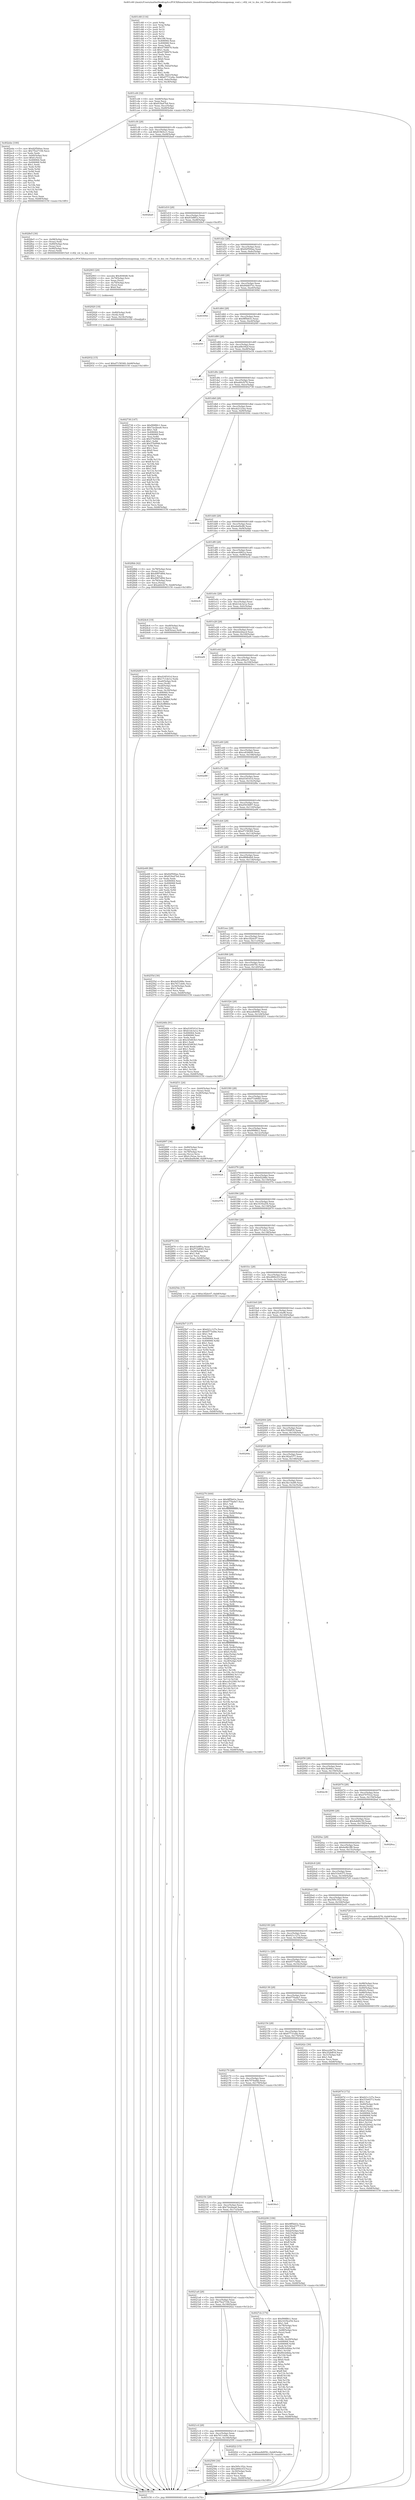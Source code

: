 digraph "0x401c60" {
  label = "0x401c60 (/mnt/c/Users/mathe/Desktop/tcc/POCII/binaries/extr_linuxdriversmediaplatformomapomap_vout.c_v4l2_rot_to_dss_rot_Final-ollvm.out::main(0))"
  labelloc = "t"
  node[shape=record]

  Entry [label="",width=0.3,height=0.3,shape=circle,fillcolor=black,style=filled]
  "0x401cd4" [label="{
     0x401cd4 [32]\l
     | [instrs]\l
     &nbsp;&nbsp;0x401cd4 \<+6\>: mov -0xb8(%rbp),%eax\l
     &nbsp;&nbsp;0x401cda \<+2\>: mov %eax,%ecx\l
     &nbsp;&nbsp;0x401cdc \<+6\>: sub $0x818a47b4,%ecx\l
     &nbsp;&nbsp;0x401ce2 \<+6\>: mov %eax,-0xcc(%rbp)\l
     &nbsp;&nbsp;0x401ce8 \<+6\>: mov %ecx,-0xd0(%rbp)\l
     &nbsp;&nbsp;0x401cee \<+6\>: je 0000000000402ebe \<main+0x125e\>\l
  }"]
  "0x402ebe" [label="{
     0x402ebe [100]\l
     | [instrs]\l
     &nbsp;&nbsp;0x402ebe \<+5\>: mov $0x82f500ae,%eax\l
     &nbsp;&nbsp;0x402ec3 \<+5\>: mov $0x75e27194,%ecx\l
     &nbsp;&nbsp;0x402ec8 \<+2\>: xor %edx,%edx\l
     &nbsp;&nbsp;0x402eca \<+7\>: mov -0xb0(%rbp),%rsi\l
     &nbsp;&nbsp;0x402ed1 \<+6\>: movl $0x0,(%rsi)\l
     &nbsp;&nbsp;0x402ed7 \<+7\>: mov 0x406064,%edi\l
     &nbsp;&nbsp;0x402ede \<+8\>: mov 0x406068,%r8d\l
     &nbsp;&nbsp;0x402ee6 \<+3\>: sub $0x1,%edx\l
     &nbsp;&nbsp;0x402ee9 \<+3\>: mov %edi,%r9d\l
     &nbsp;&nbsp;0x402eec \<+3\>: add %edx,%r9d\l
     &nbsp;&nbsp;0x402eef \<+4\>: imul %r9d,%edi\l
     &nbsp;&nbsp;0x402ef3 \<+3\>: and $0x1,%edi\l
     &nbsp;&nbsp;0x402ef6 \<+3\>: cmp $0x0,%edi\l
     &nbsp;&nbsp;0x402ef9 \<+4\>: sete %r10b\l
     &nbsp;&nbsp;0x402efd \<+4\>: cmp $0xa,%r8d\l
     &nbsp;&nbsp;0x402f01 \<+4\>: setl %r11b\l
     &nbsp;&nbsp;0x402f05 \<+3\>: mov %r10b,%bl\l
     &nbsp;&nbsp;0x402f08 \<+3\>: and %r11b,%bl\l
     &nbsp;&nbsp;0x402f0b \<+3\>: xor %r11b,%r10b\l
     &nbsp;&nbsp;0x402f0e \<+3\>: or %r10b,%bl\l
     &nbsp;&nbsp;0x402f11 \<+3\>: test $0x1,%bl\l
     &nbsp;&nbsp;0x402f14 \<+3\>: cmovne %ecx,%eax\l
     &nbsp;&nbsp;0x402f17 \<+6\>: mov %eax,-0xb8(%rbp)\l
     &nbsp;&nbsp;0x402f1d \<+5\>: jmp 0000000000403150 \<main+0x14f0\>\l
  }"]
  "0x401cf4" [label="{
     0x401cf4 [28]\l
     | [instrs]\l
     &nbsp;&nbsp;0x401cf4 \<+5\>: jmp 0000000000401cf9 \<main+0x99\>\l
     &nbsp;&nbsp;0x401cf9 \<+6\>: mov -0xcc(%rbp),%eax\l
     &nbsp;&nbsp;0x401cff \<+5\>: sub $0x819b5cc1,%eax\l
     &nbsp;&nbsp;0x401d04 \<+6\>: mov %eax,-0xd4(%rbp)\l
     &nbsp;&nbsp;0x401d0a \<+6\>: je 0000000000402ba0 \<main+0xf40\>\l
  }"]
  Exit [label="",width=0.3,height=0.3,shape=circle,fillcolor=black,style=filled,peripheries=2]
  "0x402ba0" [label="{
     0x402ba0\l
  }", style=dashed]
  "0x401d10" [label="{
     0x401d10 [28]\l
     | [instrs]\l
     &nbsp;&nbsp;0x401d10 \<+5\>: jmp 0000000000401d15 \<main+0xb5\>\l
     &nbsp;&nbsp;0x401d15 \<+6\>: mov -0xcc(%rbp),%eax\l
     &nbsp;&nbsp;0x401d1b \<+5\>: sub $0x81b8ff1a,%eax\l
     &nbsp;&nbsp;0x401d20 \<+6\>: mov %eax,-0xd8(%rbp)\l
     &nbsp;&nbsp;0x401d26 \<+6\>: je 00000000004028e5 \<main+0xc85\>\l
  }"]
  "0x402932" [label="{
     0x402932 [15]\l
     | [instrs]\l
     &nbsp;&nbsp;0x402932 \<+10\>: movl $0xd7158369,-0xb8(%rbp)\l
     &nbsp;&nbsp;0x40293c \<+5\>: jmp 0000000000403150 \<main+0x14f0\>\l
  }"]
  "0x4028e5" [label="{
     0x4028e5 [30]\l
     | [instrs]\l
     &nbsp;&nbsp;0x4028e5 \<+7\>: mov -0x98(%rbp),%rax\l
     &nbsp;&nbsp;0x4028ec \<+2\>: mov (%rax),%edi\l
     &nbsp;&nbsp;0x4028ee \<+4\>: mov -0x80(%rbp),%rax\l
     &nbsp;&nbsp;0x4028f2 \<+3\>: mov (%rax),%rsi\l
     &nbsp;&nbsp;0x4028f5 \<+7\>: mov -0x90(%rbp),%rax\l
     &nbsp;&nbsp;0x4028fc \<+2\>: mov (%rax),%edx\l
     &nbsp;&nbsp;0x4028fe \<+5\>: call 00000000004015e0 \<v4l2_rot_to_dss_rot\>\l
     | [calls]\l
     &nbsp;&nbsp;0x4015e0 \{1\} (/mnt/c/Users/mathe/Desktop/tcc/POCII/binaries/extr_linuxdriversmediaplatformomapomap_vout.c_v4l2_rot_to_dss_rot_Final-ollvm.out::v4l2_rot_to_dss_rot)\l
  }"]
  "0x401d2c" [label="{
     0x401d2c [28]\l
     | [instrs]\l
     &nbsp;&nbsp;0x401d2c \<+5\>: jmp 0000000000401d31 \<main+0xd1\>\l
     &nbsp;&nbsp;0x401d31 \<+6\>: mov -0xcc(%rbp),%eax\l
     &nbsp;&nbsp;0x401d37 \<+5\>: sub $0x82f500ae,%eax\l
     &nbsp;&nbsp;0x401d3c \<+6\>: mov %eax,-0xdc(%rbp)\l
     &nbsp;&nbsp;0x401d42 \<+6\>: je 0000000000403139 \<main+0x14d9\>\l
  }"]
  "0x402920" [label="{
     0x402920 [18]\l
     | [instrs]\l
     &nbsp;&nbsp;0x402920 \<+4\>: mov -0x80(%rbp),%rdi\l
     &nbsp;&nbsp;0x402924 \<+3\>: mov (%rdi),%rdi\l
     &nbsp;&nbsp;0x402927 \<+6\>: mov %eax,-0x18c(%rbp)\l
     &nbsp;&nbsp;0x40292d \<+5\>: call 0000000000401030 \<free@plt\>\l
     | [calls]\l
     &nbsp;&nbsp;0x401030 \{1\} (unknown)\l
  }"]
  "0x403139" [label="{
     0x403139\l
  }", style=dashed]
  "0x401d48" [label="{
     0x401d48 [28]\l
     | [instrs]\l
     &nbsp;&nbsp;0x401d48 \<+5\>: jmp 0000000000401d4d \<main+0xed\>\l
     &nbsp;&nbsp;0x401d4d \<+6\>: mov -0xcc(%rbp),%eax\l
     &nbsp;&nbsp;0x401d53 \<+5\>: sub $0x84db57ec,%eax\l
     &nbsp;&nbsp;0x401d58 \<+6\>: mov %eax,-0xe0(%rbp)\l
     &nbsp;&nbsp;0x401d5e \<+6\>: je 000000000040309d \<main+0x143d\>\l
  }"]
  "0x402903" [label="{
     0x402903 [29]\l
     | [instrs]\l
     &nbsp;&nbsp;0x402903 \<+10\>: movabs $0x4040d6,%rdi\l
     &nbsp;&nbsp;0x40290d \<+4\>: mov -0x70(%rbp),%rsi\l
     &nbsp;&nbsp;0x402911 \<+2\>: mov %eax,(%rsi)\l
     &nbsp;&nbsp;0x402913 \<+4\>: mov -0x70(%rbp),%rsi\l
     &nbsp;&nbsp;0x402917 \<+2\>: mov (%rsi),%esi\l
     &nbsp;&nbsp;0x402919 \<+2\>: mov $0x0,%al\l
     &nbsp;&nbsp;0x40291b \<+5\>: call 0000000000401040 \<printf@plt\>\l
     | [calls]\l
     &nbsp;&nbsp;0x401040 \{1\} (unknown)\l
  }"]
  "0x40309d" [label="{
     0x40309d\l
  }", style=dashed]
  "0x401d64" [label="{
     0x401d64 [28]\l
     | [instrs]\l
     &nbsp;&nbsp;0x401d64 \<+5\>: jmp 0000000000401d69 \<main+0x109\>\l
     &nbsp;&nbsp;0x401d69 \<+6\>: mov -0xcc(%rbp),%eax\l
     &nbsp;&nbsp;0x401d6f \<+5\>: sub $0x9ff5b63c,%eax\l
     &nbsp;&nbsp;0x401d74 \<+6\>: mov %eax,-0xe4(%rbp)\l
     &nbsp;&nbsp;0x401d7a \<+6\>: je 0000000000402f49 \<main+0x12e9\>\l
  }"]
  "0x40267d" [label="{
     0x40267d [172]\l
     | [instrs]\l
     &nbsp;&nbsp;0x40267d \<+5\>: mov $0x621c127e,%ecx\l
     &nbsp;&nbsp;0x402682 \<+5\>: mov $0x51fe9373,%edx\l
     &nbsp;&nbsp;0x402687 \<+3\>: mov $0x1,%sil\l
     &nbsp;&nbsp;0x40268a \<+4\>: mov -0x80(%rbp),%rdi\l
     &nbsp;&nbsp;0x40268e \<+3\>: mov %rax,(%rdi)\l
     &nbsp;&nbsp;0x402691 \<+4\>: mov -0x78(%rbp),%rax\l
     &nbsp;&nbsp;0x402695 \<+6\>: movl $0x0,(%rax)\l
     &nbsp;&nbsp;0x40269b \<+8\>: mov 0x406064,%r8d\l
     &nbsp;&nbsp;0x4026a3 \<+8\>: mov 0x406068,%r9d\l
     &nbsp;&nbsp;0x4026ab \<+3\>: mov %r8d,%r10d\l
     &nbsp;&nbsp;0x4026ae \<+7\>: add $0xaf32b0a2,%r10d\l
     &nbsp;&nbsp;0x4026b5 \<+4\>: sub $0x1,%r10d\l
     &nbsp;&nbsp;0x4026b9 \<+7\>: sub $0xaf32b0a2,%r10d\l
     &nbsp;&nbsp;0x4026c0 \<+4\>: imul %r10d,%r8d\l
     &nbsp;&nbsp;0x4026c4 \<+4\>: and $0x1,%r8d\l
     &nbsp;&nbsp;0x4026c8 \<+4\>: cmp $0x0,%r8d\l
     &nbsp;&nbsp;0x4026cc \<+4\>: sete %r11b\l
     &nbsp;&nbsp;0x4026d0 \<+4\>: cmp $0xa,%r9d\l
     &nbsp;&nbsp;0x4026d4 \<+3\>: setl %bl\l
     &nbsp;&nbsp;0x4026d7 \<+3\>: mov %r11b,%r14b\l
     &nbsp;&nbsp;0x4026da \<+4\>: xor $0xff,%r14b\l
     &nbsp;&nbsp;0x4026de \<+3\>: mov %bl,%r15b\l
     &nbsp;&nbsp;0x4026e1 \<+4\>: xor $0xff,%r15b\l
     &nbsp;&nbsp;0x4026e5 \<+4\>: xor $0x1,%sil\l
     &nbsp;&nbsp;0x4026e9 \<+3\>: mov %r14b,%r12b\l
     &nbsp;&nbsp;0x4026ec \<+4\>: and $0xff,%r12b\l
     &nbsp;&nbsp;0x4026f0 \<+3\>: and %sil,%r11b\l
     &nbsp;&nbsp;0x4026f3 \<+3\>: mov %r15b,%r13b\l
     &nbsp;&nbsp;0x4026f6 \<+4\>: and $0xff,%r13b\l
     &nbsp;&nbsp;0x4026fa \<+3\>: and %sil,%bl\l
     &nbsp;&nbsp;0x4026fd \<+3\>: or %r11b,%r12b\l
     &nbsp;&nbsp;0x402700 \<+3\>: or %bl,%r13b\l
     &nbsp;&nbsp;0x402703 \<+3\>: xor %r13b,%r12b\l
     &nbsp;&nbsp;0x402706 \<+3\>: or %r15b,%r14b\l
     &nbsp;&nbsp;0x402709 \<+4\>: xor $0xff,%r14b\l
     &nbsp;&nbsp;0x40270d \<+4\>: or $0x1,%sil\l
     &nbsp;&nbsp;0x402711 \<+3\>: and %sil,%r14b\l
     &nbsp;&nbsp;0x402714 \<+3\>: or %r14b,%r12b\l
     &nbsp;&nbsp;0x402717 \<+4\>: test $0x1,%r12b\l
     &nbsp;&nbsp;0x40271b \<+3\>: cmovne %edx,%ecx\l
     &nbsp;&nbsp;0x40271e \<+6\>: mov %ecx,-0xb8(%rbp)\l
     &nbsp;&nbsp;0x402724 \<+5\>: jmp 0000000000403150 \<main+0x14f0\>\l
  }"]
  "0x402f49" [label="{
     0x402f49\l
  }", style=dashed]
  "0x401d80" [label="{
     0x401d80 [28]\l
     | [instrs]\l
     &nbsp;&nbsp;0x401d80 \<+5\>: jmp 0000000000401d85 \<main+0x125\>\l
     &nbsp;&nbsp;0x401d85 \<+6\>: mov -0xcc(%rbp),%eax\l
     &nbsp;&nbsp;0x401d8b \<+5\>: sub $0xa68c042f,%eax\l
     &nbsp;&nbsp;0x401d90 \<+6\>: mov %eax,-0xe8(%rbp)\l
     &nbsp;&nbsp;0x401d96 \<+6\>: je 0000000000402e54 \<main+0x11f4\>\l
  }"]
  "0x4021e0" [label="{
     0x4021e0\l
  }", style=dashed]
  "0x402e54" [label="{
     0x402e54\l
  }", style=dashed]
  "0x401d9c" [label="{
     0x401d9c [28]\l
     | [instrs]\l
     &nbsp;&nbsp;0x401d9c \<+5\>: jmp 0000000000401da1 \<main+0x141\>\l
     &nbsp;&nbsp;0x401da1 \<+6\>: mov -0xcc(%rbp),%eax\l
     &nbsp;&nbsp;0x401da7 \<+5\>: sub $0xab0cf276,%eax\l
     &nbsp;&nbsp;0x401dac \<+6\>: mov %eax,-0xec(%rbp)\l
     &nbsp;&nbsp;0x401db2 \<+6\>: je 0000000000402738 \<main+0xad8\>\l
  }"]
  "0x402599" [label="{
     0x402599 [30]\l
     | [instrs]\l
     &nbsp;&nbsp;0x402599 \<+5\>: mov $0x595c352c,%eax\l
     &nbsp;&nbsp;0x40259e \<+5\>: mov $0x2890c01f,%ecx\l
     &nbsp;&nbsp;0x4025a3 \<+3\>: mov -0x30(%rbp),%edx\l
     &nbsp;&nbsp;0x4025a6 \<+3\>: cmp $0x0,%edx\l
     &nbsp;&nbsp;0x4025a9 \<+3\>: cmove %ecx,%eax\l
     &nbsp;&nbsp;0x4025ac \<+6\>: mov %eax,-0xb8(%rbp)\l
     &nbsp;&nbsp;0x4025b2 \<+5\>: jmp 0000000000403150 \<main+0x14f0\>\l
  }"]
  "0x402738" [label="{
     0x402738 [147]\l
     | [instrs]\l
     &nbsp;&nbsp;0x402738 \<+5\>: mov $0xf99f8fc1,%eax\l
     &nbsp;&nbsp;0x40273d \<+5\>: mov $0x72e2bea6,%ecx\l
     &nbsp;&nbsp;0x402742 \<+2\>: mov $0x1,%dl\l
     &nbsp;&nbsp;0x402744 \<+7\>: mov 0x406064,%esi\l
     &nbsp;&nbsp;0x40274b \<+7\>: mov 0x406068,%edi\l
     &nbsp;&nbsp;0x402752 \<+3\>: mov %esi,%r8d\l
     &nbsp;&nbsp;0x402755 \<+7\>: sub $0x57fef948,%r8d\l
     &nbsp;&nbsp;0x40275c \<+4\>: sub $0x1,%r8d\l
     &nbsp;&nbsp;0x402760 \<+7\>: add $0x57fef948,%r8d\l
     &nbsp;&nbsp;0x402767 \<+4\>: imul %r8d,%esi\l
     &nbsp;&nbsp;0x40276b \<+3\>: and $0x1,%esi\l
     &nbsp;&nbsp;0x40276e \<+3\>: cmp $0x0,%esi\l
     &nbsp;&nbsp;0x402771 \<+4\>: sete %r9b\l
     &nbsp;&nbsp;0x402775 \<+3\>: cmp $0xa,%edi\l
     &nbsp;&nbsp;0x402778 \<+4\>: setl %r10b\l
     &nbsp;&nbsp;0x40277c \<+3\>: mov %r9b,%r11b\l
     &nbsp;&nbsp;0x40277f \<+4\>: xor $0xff,%r11b\l
     &nbsp;&nbsp;0x402783 \<+3\>: mov %r10b,%bl\l
     &nbsp;&nbsp;0x402786 \<+3\>: xor $0xff,%bl\l
     &nbsp;&nbsp;0x402789 \<+3\>: xor $0x1,%dl\l
     &nbsp;&nbsp;0x40278c \<+3\>: mov %r11b,%r14b\l
     &nbsp;&nbsp;0x40278f \<+4\>: and $0xff,%r14b\l
     &nbsp;&nbsp;0x402793 \<+3\>: and %dl,%r9b\l
     &nbsp;&nbsp;0x402796 \<+3\>: mov %bl,%r15b\l
     &nbsp;&nbsp;0x402799 \<+4\>: and $0xff,%r15b\l
     &nbsp;&nbsp;0x40279d \<+3\>: and %dl,%r10b\l
     &nbsp;&nbsp;0x4027a0 \<+3\>: or %r9b,%r14b\l
     &nbsp;&nbsp;0x4027a3 \<+3\>: or %r10b,%r15b\l
     &nbsp;&nbsp;0x4027a6 \<+3\>: xor %r15b,%r14b\l
     &nbsp;&nbsp;0x4027a9 \<+3\>: or %bl,%r11b\l
     &nbsp;&nbsp;0x4027ac \<+4\>: xor $0xff,%r11b\l
     &nbsp;&nbsp;0x4027b0 \<+3\>: or $0x1,%dl\l
     &nbsp;&nbsp;0x4027b3 \<+3\>: and %dl,%r11b\l
     &nbsp;&nbsp;0x4027b6 \<+3\>: or %r11b,%r14b\l
     &nbsp;&nbsp;0x4027b9 \<+4\>: test $0x1,%r14b\l
     &nbsp;&nbsp;0x4027bd \<+3\>: cmovne %ecx,%eax\l
     &nbsp;&nbsp;0x4027c0 \<+6\>: mov %eax,-0xb8(%rbp)\l
     &nbsp;&nbsp;0x4027c6 \<+5\>: jmp 0000000000403150 \<main+0x14f0\>\l
  }"]
  "0x401db8" [label="{
     0x401db8 [28]\l
     | [instrs]\l
     &nbsp;&nbsp;0x401db8 \<+5\>: jmp 0000000000401dbd \<main+0x15d\>\l
     &nbsp;&nbsp;0x401dbd \<+6\>: mov -0xcc(%rbp),%eax\l
     &nbsp;&nbsp;0x401dc3 \<+5\>: sub $0xab2123ea,%eax\l
     &nbsp;&nbsp;0x401dc8 \<+6\>: mov %eax,-0xf0(%rbp)\l
     &nbsp;&nbsp;0x401dce \<+6\>: je 000000000040304c \<main+0x13ec\>\l
  }"]
  "0x4021c4" [label="{
     0x4021c4 [28]\l
     | [instrs]\l
     &nbsp;&nbsp;0x4021c4 \<+5\>: jmp 00000000004021c9 \<main+0x569\>\l
     &nbsp;&nbsp;0x4021c9 \<+6\>: mov -0xcc(%rbp),%eax\l
     &nbsp;&nbsp;0x4021cf \<+5\>: sub $0x7611eb9c,%eax\l
     &nbsp;&nbsp;0x4021d4 \<+6\>: mov %eax,-0x184(%rbp)\l
     &nbsp;&nbsp;0x4021da \<+6\>: je 0000000000402599 \<main+0x939\>\l
  }"]
  "0x40304c" [label="{
     0x40304c\l
  }", style=dashed]
  "0x401dd4" [label="{
     0x401dd4 [28]\l
     | [instrs]\l
     &nbsp;&nbsp;0x401dd4 \<+5\>: jmp 0000000000401dd9 \<main+0x179\>\l
     &nbsp;&nbsp;0x401dd9 \<+6\>: mov -0xcc(%rbp),%eax\l
     &nbsp;&nbsp;0x401ddf \<+5\>: sub $0xabaf4e86,%eax\l
     &nbsp;&nbsp;0x401de4 \<+6\>: mov %eax,-0xf4(%rbp)\l
     &nbsp;&nbsp;0x401dea \<+6\>: je 00000000004028bb \<main+0xc5b\>\l
  }"]
  "0x402f22" [label="{
     0x402f22 [15]\l
     | [instrs]\l
     &nbsp;&nbsp;0x402f22 \<+10\>: movl $0xee8d95fc,-0xb8(%rbp)\l
     &nbsp;&nbsp;0x402f2c \<+5\>: jmp 0000000000403150 \<main+0x14f0\>\l
  }"]
  "0x4028bb" [label="{
     0x4028bb [42]\l
     | [instrs]\l
     &nbsp;&nbsp;0x4028bb \<+4\>: mov -0x78(%rbp),%rax\l
     &nbsp;&nbsp;0x4028bf \<+2\>: mov (%rax),%ecx\l
     &nbsp;&nbsp;0x4028c1 \<+6\>: add $0x4997df94,%ecx\l
     &nbsp;&nbsp;0x4028c7 \<+3\>: add $0x1,%ecx\l
     &nbsp;&nbsp;0x4028ca \<+6\>: sub $0x4997df94,%ecx\l
     &nbsp;&nbsp;0x4028d0 \<+4\>: mov -0x78(%rbp),%rax\l
     &nbsp;&nbsp;0x4028d4 \<+2\>: mov %ecx,(%rax)\l
     &nbsp;&nbsp;0x4028d6 \<+10\>: movl $0xab0cf276,-0xb8(%rbp)\l
     &nbsp;&nbsp;0x4028e0 \<+5\>: jmp 0000000000403150 \<main+0x14f0\>\l
  }"]
  "0x401df0" [label="{
     0x401df0 [28]\l
     | [instrs]\l
     &nbsp;&nbsp;0x401df0 \<+5\>: jmp 0000000000401df5 \<main+0x195\>\l
     &nbsp;&nbsp;0x401df5 \<+6\>: mov -0xcc(%rbp),%eax\l
     &nbsp;&nbsp;0x401dfb \<+5\>: sub $0xaec6801a,%eax\l
     &nbsp;&nbsp;0x401e00 \<+6\>: mov %eax,-0xf8(%rbp)\l
     &nbsp;&nbsp;0x401e06 \<+6\>: je 0000000000402cfc \<main+0x109c\>\l
  }"]
  "0x4021a8" [label="{
     0x4021a8 [28]\l
     | [instrs]\l
     &nbsp;&nbsp;0x4021a8 \<+5\>: jmp 00000000004021ad \<main+0x54d\>\l
     &nbsp;&nbsp;0x4021ad \<+6\>: mov -0xcc(%rbp),%eax\l
     &nbsp;&nbsp;0x4021b3 \<+5\>: sub $0x75e27194,%eax\l
     &nbsp;&nbsp;0x4021b8 \<+6\>: mov %eax,-0x180(%rbp)\l
     &nbsp;&nbsp;0x4021be \<+6\>: je 0000000000402f22 \<main+0x12c2\>\l
  }"]
  "0x402cfc" [label="{
     0x402cfc\l
  }", style=dashed]
  "0x401e0c" [label="{
     0x401e0c [28]\l
     | [instrs]\l
     &nbsp;&nbsp;0x401e0c \<+5\>: jmp 0000000000401e11 \<main+0x1b1\>\l
     &nbsp;&nbsp;0x401e11 \<+6\>: mov -0xcc(%rbp),%eax\l
     &nbsp;&nbsp;0x401e17 \<+5\>: sub $0xb1de3a1a,%eax\l
     &nbsp;&nbsp;0x401e1c \<+6\>: mov %eax,-0xfc(%rbp)\l
     &nbsp;&nbsp;0x401e22 \<+6\>: je 00000000004024c6 \<main+0x866\>\l
  }"]
  "0x4027cb" [label="{
     0x4027cb [174]\l
     | [instrs]\l
     &nbsp;&nbsp;0x4027cb \<+5\>: mov $0xf99f8fc1,%eax\l
     &nbsp;&nbsp;0x4027d0 \<+5\>: mov $0x1635e254,%ecx\l
     &nbsp;&nbsp;0x4027d5 \<+2\>: mov $0x1,%dl\l
     &nbsp;&nbsp;0x4027d7 \<+4\>: mov -0x78(%rbp),%rsi\l
     &nbsp;&nbsp;0x4027db \<+2\>: mov (%rsi),%edi\l
     &nbsp;&nbsp;0x4027dd \<+7\>: mov -0x88(%rbp),%rsi\l
     &nbsp;&nbsp;0x4027e4 \<+2\>: cmp (%rsi),%edi\l
     &nbsp;&nbsp;0x4027e6 \<+4\>: setl %r8b\l
     &nbsp;&nbsp;0x4027ea \<+4\>: and $0x1,%r8b\l
     &nbsp;&nbsp;0x4027ee \<+4\>: mov %r8b,-0x29(%rbp)\l
     &nbsp;&nbsp;0x4027f2 \<+7\>: mov 0x406064,%edi\l
     &nbsp;&nbsp;0x4027f9 \<+8\>: mov 0x406068,%r9d\l
     &nbsp;&nbsp;0x402801 \<+3\>: mov %edi,%r10d\l
     &nbsp;&nbsp;0x402804 \<+7\>: sub $0x80cb4bba,%r10d\l
     &nbsp;&nbsp;0x40280b \<+4\>: sub $0x1,%r10d\l
     &nbsp;&nbsp;0x40280f \<+7\>: add $0x80cb4bba,%r10d\l
     &nbsp;&nbsp;0x402816 \<+4\>: imul %r10d,%edi\l
     &nbsp;&nbsp;0x40281a \<+3\>: and $0x1,%edi\l
     &nbsp;&nbsp;0x40281d \<+3\>: cmp $0x0,%edi\l
     &nbsp;&nbsp;0x402820 \<+4\>: sete %r8b\l
     &nbsp;&nbsp;0x402824 \<+4\>: cmp $0xa,%r9d\l
     &nbsp;&nbsp;0x402828 \<+4\>: setl %r11b\l
     &nbsp;&nbsp;0x40282c \<+3\>: mov %r8b,%bl\l
     &nbsp;&nbsp;0x40282f \<+3\>: xor $0xff,%bl\l
     &nbsp;&nbsp;0x402832 \<+3\>: mov %r11b,%r14b\l
     &nbsp;&nbsp;0x402835 \<+4\>: xor $0xff,%r14b\l
     &nbsp;&nbsp;0x402839 \<+3\>: xor $0x0,%dl\l
     &nbsp;&nbsp;0x40283c \<+3\>: mov %bl,%r15b\l
     &nbsp;&nbsp;0x40283f \<+4\>: and $0x0,%r15b\l
     &nbsp;&nbsp;0x402843 \<+3\>: and %dl,%r8b\l
     &nbsp;&nbsp;0x402846 \<+3\>: mov %r14b,%r12b\l
     &nbsp;&nbsp;0x402849 \<+4\>: and $0x0,%r12b\l
     &nbsp;&nbsp;0x40284d \<+3\>: and %dl,%r11b\l
     &nbsp;&nbsp;0x402850 \<+3\>: or %r8b,%r15b\l
     &nbsp;&nbsp;0x402853 \<+3\>: or %r11b,%r12b\l
     &nbsp;&nbsp;0x402856 \<+3\>: xor %r12b,%r15b\l
     &nbsp;&nbsp;0x402859 \<+3\>: or %r14b,%bl\l
     &nbsp;&nbsp;0x40285c \<+3\>: xor $0xff,%bl\l
     &nbsp;&nbsp;0x40285f \<+3\>: or $0x0,%dl\l
     &nbsp;&nbsp;0x402862 \<+2\>: and %dl,%bl\l
     &nbsp;&nbsp;0x402864 \<+3\>: or %bl,%r15b\l
     &nbsp;&nbsp;0x402867 \<+4\>: test $0x1,%r15b\l
     &nbsp;&nbsp;0x40286b \<+3\>: cmovne %ecx,%eax\l
     &nbsp;&nbsp;0x40286e \<+6\>: mov %eax,-0xb8(%rbp)\l
     &nbsp;&nbsp;0x402874 \<+5\>: jmp 0000000000403150 \<main+0x14f0\>\l
  }"]
  "0x4024c6" [label="{
     0x4024c6 [19]\l
     | [instrs]\l
     &nbsp;&nbsp;0x4024c6 \<+7\>: mov -0xa8(%rbp),%rax\l
     &nbsp;&nbsp;0x4024cd \<+3\>: mov (%rax),%rax\l
     &nbsp;&nbsp;0x4024d0 \<+4\>: mov 0x8(%rax),%rdi\l
     &nbsp;&nbsp;0x4024d4 \<+5\>: call 0000000000401060 \<atoi@plt\>\l
     | [calls]\l
     &nbsp;&nbsp;0x401060 \{1\} (unknown)\l
  }"]
  "0x401e28" [label="{
     0x401e28 [28]\l
     | [instrs]\l
     &nbsp;&nbsp;0x401e28 \<+5\>: jmp 0000000000401e2d \<main+0x1cd\>\l
     &nbsp;&nbsp;0x401e2d \<+6\>: mov -0xcc(%rbp),%eax\l
     &nbsp;&nbsp;0x401e33 \<+5\>: sub $0xbb22bacd,%eax\l
     &nbsp;&nbsp;0x401e38 \<+6\>: mov %eax,-0x100(%rbp)\l
     &nbsp;&nbsp;0x401e3e \<+6\>: je 0000000000402af4 \<main+0xe94\>\l
  }"]
  "0x40218c" [label="{
     0x40218c [28]\l
     | [instrs]\l
     &nbsp;&nbsp;0x40218c \<+5\>: jmp 0000000000402191 \<main+0x531\>\l
     &nbsp;&nbsp;0x402191 \<+6\>: mov -0xcc(%rbp),%eax\l
     &nbsp;&nbsp;0x402197 \<+5\>: sub $0x72e2bea6,%eax\l
     &nbsp;&nbsp;0x40219c \<+6\>: mov %eax,-0x17c(%rbp)\l
     &nbsp;&nbsp;0x4021a2 \<+6\>: je 00000000004027cb \<main+0xb6b\>\l
  }"]
  "0x402af4" [label="{
     0x402af4\l
  }", style=dashed]
  "0x401e44" [label="{
     0x401e44 [28]\l
     | [instrs]\l
     &nbsp;&nbsp;0x401e44 \<+5\>: jmp 0000000000401e49 \<main+0x1e9\>\l
     &nbsp;&nbsp;0x401e49 \<+6\>: mov -0xcc(%rbp),%eax\l
     &nbsp;&nbsp;0x401e4f \<+5\>: sub $0xca08acf1,%eax\l
     &nbsp;&nbsp;0x401e54 \<+6\>: mov %eax,-0x104(%rbp)\l
     &nbsp;&nbsp;0x401e5a \<+6\>: je 00000000004030c1 \<main+0x1461\>\l
  }"]
  "0x4030e3" [label="{
     0x4030e3\l
  }", style=dashed]
  "0x4030c1" [label="{
     0x4030c1\l
  }", style=dashed]
  "0x401e60" [label="{
     0x401e60 [28]\l
     | [instrs]\l
     &nbsp;&nbsp;0x401e60 \<+5\>: jmp 0000000000401e65 \<main+0x205\>\l
     &nbsp;&nbsp;0x401e65 \<+6\>: mov -0xcc(%rbp),%eax\l
     &nbsp;&nbsp;0x401e6b \<+5\>: sub $0xce836b49,%eax\l
     &nbsp;&nbsp;0x401e70 \<+6\>: mov %eax,-0x108(%rbp)\l
     &nbsp;&nbsp;0x401e76 \<+6\>: je 0000000000402d8f \<main+0x112f\>\l
  }"]
  "0x4024d9" [label="{
     0x4024d9 [117]\l
     | [instrs]\l
     &nbsp;&nbsp;0x4024d9 \<+5\>: mov $0xd16f161d,%ecx\l
     &nbsp;&nbsp;0x4024de \<+5\>: mov $0x17c1de1e,%edx\l
     &nbsp;&nbsp;0x4024e3 \<+7\>: mov -0xa0(%rbp),%rdi\l
     &nbsp;&nbsp;0x4024ea \<+2\>: mov %eax,(%rdi)\l
     &nbsp;&nbsp;0x4024ec \<+7\>: mov -0xa0(%rbp),%rdi\l
     &nbsp;&nbsp;0x4024f3 \<+2\>: mov (%rdi),%eax\l
     &nbsp;&nbsp;0x4024f5 \<+3\>: mov %eax,-0x30(%rbp)\l
     &nbsp;&nbsp;0x4024f8 \<+7\>: mov 0x406064,%eax\l
     &nbsp;&nbsp;0x4024ff \<+7\>: mov 0x406068,%esi\l
     &nbsp;&nbsp;0x402506 \<+3\>: mov %eax,%r8d\l
     &nbsp;&nbsp;0x402509 \<+7\>: sub $0x9cff866d,%r8d\l
     &nbsp;&nbsp;0x402510 \<+4\>: sub $0x1,%r8d\l
     &nbsp;&nbsp;0x402514 \<+7\>: add $0x9cff866d,%r8d\l
     &nbsp;&nbsp;0x40251b \<+4\>: imul %r8d,%eax\l
     &nbsp;&nbsp;0x40251f \<+3\>: and $0x1,%eax\l
     &nbsp;&nbsp;0x402522 \<+3\>: cmp $0x0,%eax\l
     &nbsp;&nbsp;0x402525 \<+4\>: sete %r9b\l
     &nbsp;&nbsp;0x402529 \<+3\>: cmp $0xa,%esi\l
     &nbsp;&nbsp;0x40252c \<+4\>: setl %r10b\l
     &nbsp;&nbsp;0x402530 \<+3\>: mov %r9b,%r11b\l
     &nbsp;&nbsp;0x402533 \<+3\>: and %r10b,%r11b\l
     &nbsp;&nbsp;0x402536 \<+3\>: xor %r10b,%r9b\l
     &nbsp;&nbsp;0x402539 \<+3\>: or %r9b,%r11b\l
     &nbsp;&nbsp;0x40253c \<+4\>: test $0x1,%r11b\l
     &nbsp;&nbsp;0x402540 \<+3\>: cmovne %edx,%ecx\l
     &nbsp;&nbsp;0x402543 \<+6\>: mov %ecx,-0xb8(%rbp)\l
     &nbsp;&nbsp;0x402549 \<+5\>: jmp 0000000000403150 \<main+0x14f0\>\l
  }"]
  "0x402d8f" [label="{
     0x402d8f\l
  }", style=dashed]
  "0x401e7c" [label="{
     0x401e7c [28]\l
     | [instrs]\l
     &nbsp;&nbsp;0x401e7c \<+5\>: jmp 0000000000401e81 \<main+0x221\>\l
     &nbsp;&nbsp;0x401e81 \<+6\>: mov -0xcc(%rbp),%eax\l
     &nbsp;&nbsp;0x401e87 \<+5\>: sub $0xd16f161d,%eax\l
     &nbsp;&nbsp;0x401e8c \<+6\>: mov %eax,-0x10c(%rbp)\l
     &nbsp;&nbsp;0x401e92 \<+6\>: je 0000000000402f8e \<main+0x132e\>\l
  }"]
  "0x401c60" [label="{
     0x401c60 [116]\l
     | [instrs]\l
     &nbsp;&nbsp;0x401c60 \<+1\>: push %rbp\l
     &nbsp;&nbsp;0x401c61 \<+3\>: mov %rsp,%rbp\l
     &nbsp;&nbsp;0x401c64 \<+2\>: push %r15\l
     &nbsp;&nbsp;0x401c66 \<+2\>: push %r14\l
     &nbsp;&nbsp;0x401c68 \<+2\>: push %r13\l
     &nbsp;&nbsp;0x401c6a \<+2\>: push %r12\l
     &nbsp;&nbsp;0x401c6c \<+1\>: push %rbx\l
     &nbsp;&nbsp;0x401c6d \<+7\>: sub $0x188,%rsp\l
     &nbsp;&nbsp;0x401c74 \<+7\>: mov 0x406064,%eax\l
     &nbsp;&nbsp;0x401c7b \<+7\>: mov 0x406068,%ecx\l
     &nbsp;&nbsp;0x401c82 \<+2\>: mov %eax,%edx\l
     &nbsp;&nbsp;0x401c84 \<+6\>: add $0x4758f470,%edx\l
     &nbsp;&nbsp;0x401c8a \<+3\>: sub $0x1,%edx\l
     &nbsp;&nbsp;0x401c8d \<+6\>: sub $0x4758f470,%edx\l
     &nbsp;&nbsp;0x401c93 \<+3\>: imul %edx,%eax\l
     &nbsp;&nbsp;0x401c96 \<+3\>: and $0x1,%eax\l
     &nbsp;&nbsp;0x401c99 \<+3\>: cmp $0x0,%eax\l
     &nbsp;&nbsp;0x401c9c \<+4\>: sete %r8b\l
     &nbsp;&nbsp;0x401ca0 \<+4\>: and $0x1,%r8b\l
     &nbsp;&nbsp;0x401ca4 \<+7\>: mov %r8b,-0xb2(%rbp)\l
     &nbsp;&nbsp;0x401cab \<+3\>: cmp $0xa,%ecx\l
     &nbsp;&nbsp;0x401cae \<+4\>: setl %r8b\l
     &nbsp;&nbsp;0x401cb2 \<+4\>: and $0x1,%r8b\l
     &nbsp;&nbsp;0x401cb6 \<+7\>: mov %r8b,-0xb1(%rbp)\l
     &nbsp;&nbsp;0x401cbd \<+10\>: movl $0x67731a9a,-0xb8(%rbp)\l
     &nbsp;&nbsp;0x401cc7 \<+6\>: mov %edi,-0xbc(%rbp)\l
     &nbsp;&nbsp;0x401ccd \<+7\>: mov %rsi,-0xc8(%rbp)\l
  }"]
  "0x402f8e" [label="{
     0x402f8e\l
  }", style=dashed]
  "0x401e98" [label="{
     0x401e98 [28]\l
     | [instrs]\l
     &nbsp;&nbsp;0x401e98 \<+5\>: jmp 0000000000401e9d \<main+0x23d\>\l
     &nbsp;&nbsp;0x401e9d \<+6\>: mov -0xcc(%rbp),%eax\l
     &nbsp;&nbsp;0x401ea3 \<+5\>: sub $0xd543fd97,%eax\l
     &nbsp;&nbsp;0x401ea8 \<+6\>: mov %eax,-0x110(%rbp)\l
     &nbsp;&nbsp;0x401eae \<+6\>: je 0000000000402a99 \<main+0xe39\>\l
  }"]
  "0x403150" [label="{
     0x403150 [5]\l
     | [instrs]\l
     &nbsp;&nbsp;0x403150 \<+5\>: jmp 0000000000401cd4 \<main+0x74\>\l
  }"]
  "0x402a99" [label="{
     0x402a99\l
  }", style=dashed]
  "0x401eb4" [label="{
     0x401eb4 [28]\l
     | [instrs]\l
     &nbsp;&nbsp;0x401eb4 \<+5\>: jmp 0000000000401eb9 \<main+0x259\>\l
     &nbsp;&nbsp;0x401eb9 \<+6\>: mov -0xcc(%rbp),%eax\l
     &nbsp;&nbsp;0x401ebf \<+5\>: sub $0xd7158369,%eax\l
     &nbsp;&nbsp;0x401ec4 \<+6\>: mov %eax,-0x114(%rbp)\l
     &nbsp;&nbsp;0x401eca \<+6\>: je 0000000000402e68 \<main+0x1208\>\l
  }"]
  "0x402170" [label="{
     0x402170 [28]\l
     | [instrs]\l
     &nbsp;&nbsp;0x402170 \<+5\>: jmp 0000000000402175 \<main+0x515\>\l
     &nbsp;&nbsp;0x402175 \<+6\>: mov -0xcc(%rbp),%eax\l
     &nbsp;&nbsp;0x40217b \<+5\>: sub $0x7074af4b,%eax\l
     &nbsp;&nbsp;0x402180 \<+6\>: mov %eax,-0x178(%rbp)\l
     &nbsp;&nbsp;0x402186 \<+6\>: je 00000000004030e3 \<main+0x1483\>\l
  }"]
  "0x402e68" [label="{
     0x402e68 [86]\l
     | [instrs]\l
     &nbsp;&nbsp;0x402e68 \<+5\>: mov $0x82f500ae,%eax\l
     &nbsp;&nbsp;0x402e6d \<+5\>: mov $0x818a47b4,%ecx\l
     &nbsp;&nbsp;0x402e72 \<+2\>: xor %edx,%edx\l
     &nbsp;&nbsp;0x402e74 \<+7\>: mov 0x406064,%esi\l
     &nbsp;&nbsp;0x402e7b \<+7\>: mov 0x406068,%edi\l
     &nbsp;&nbsp;0x402e82 \<+3\>: sub $0x1,%edx\l
     &nbsp;&nbsp;0x402e85 \<+3\>: mov %esi,%r8d\l
     &nbsp;&nbsp;0x402e88 \<+3\>: add %edx,%r8d\l
     &nbsp;&nbsp;0x402e8b \<+4\>: imul %r8d,%esi\l
     &nbsp;&nbsp;0x402e8f \<+3\>: and $0x1,%esi\l
     &nbsp;&nbsp;0x402e92 \<+3\>: cmp $0x0,%esi\l
     &nbsp;&nbsp;0x402e95 \<+4\>: sete %r9b\l
     &nbsp;&nbsp;0x402e99 \<+3\>: cmp $0xa,%edi\l
     &nbsp;&nbsp;0x402e9c \<+4\>: setl %r10b\l
     &nbsp;&nbsp;0x402ea0 \<+3\>: mov %r9b,%r11b\l
     &nbsp;&nbsp;0x402ea3 \<+3\>: and %r10b,%r11b\l
     &nbsp;&nbsp;0x402ea6 \<+3\>: xor %r10b,%r9b\l
     &nbsp;&nbsp;0x402ea9 \<+3\>: or %r9b,%r11b\l
     &nbsp;&nbsp;0x402eac \<+4\>: test $0x1,%r11b\l
     &nbsp;&nbsp;0x402eb0 \<+3\>: cmovne %ecx,%eax\l
     &nbsp;&nbsp;0x402eb3 \<+6\>: mov %eax,-0xb8(%rbp)\l
     &nbsp;&nbsp;0x402eb9 \<+5\>: jmp 0000000000403150 \<main+0x14f0\>\l
  }"]
  "0x401ed0" [label="{
     0x401ed0 [28]\l
     | [instrs]\l
     &nbsp;&nbsp;0x401ed0 \<+5\>: jmp 0000000000401ed5 \<main+0x275\>\l
     &nbsp;&nbsp;0x401ed5 \<+6\>: mov -0xcc(%rbp),%eax\l
     &nbsp;&nbsp;0x401edb \<+5\>: sub $0xdf68b4b9,%eax\l
     &nbsp;&nbsp;0x401ee0 \<+6\>: mov %eax,-0x118(%rbp)\l
     &nbsp;&nbsp;0x401ee6 \<+6\>: je 0000000000402ced \<main+0x108d\>\l
  }"]
  "0x402206" [label="{
     0x402206 [106]\l
     | [instrs]\l
     &nbsp;&nbsp;0x402206 \<+5\>: mov $0x9ff5b63c,%eax\l
     &nbsp;&nbsp;0x40220b \<+5\>: mov $0x382af377,%ecx\l
     &nbsp;&nbsp;0x402210 \<+2\>: mov $0x1,%dl\l
     &nbsp;&nbsp;0x402212 \<+7\>: mov -0xb2(%rbp),%sil\l
     &nbsp;&nbsp;0x402219 \<+7\>: mov -0xb1(%rbp),%dil\l
     &nbsp;&nbsp;0x402220 \<+3\>: mov %sil,%r8b\l
     &nbsp;&nbsp;0x402223 \<+4\>: xor $0xff,%r8b\l
     &nbsp;&nbsp;0x402227 \<+3\>: mov %dil,%r9b\l
     &nbsp;&nbsp;0x40222a \<+4\>: xor $0xff,%r9b\l
     &nbsp;&nbsp;0x40222e \<+3\>: xor $0x1,%dl\l
     &nbsp;&nbsp;0x402231 \<+3\>: mov %r8b,%r10b\l
     &nbsp;&nbsp;0x402234 \<+4\>: and $0xff,%r10b\l
     &nbsp;&nbsp;0x402238 \<+3\>: and %dl,%sil\l
     &nbsp;&nbsp;0x40223b \<+3\>: mov %r9b,%r11b\l
     &nbsp;&nbsp;0x40223e \<+4\>: and $0xff,%r11b\l
     &nbsp;&nbsp;0x402242 \<+3\>: and %dl,%dil\l
     &nbsp;&nbsp;0x402245 \<+3\>: or %sil,%r10b\l
     &nbsp;&nbsp;0x402248 \<+3\>: or %dil,%r11b\l
     &nbsp;&nbsp;0x40224b \<+3\>: xor %r11b,%r10b\l
     &nbsp;&nbsp;0x40224e \<+3\>: or %r9b,%r8b\l
     &nbsp;&nbsp;0x402251 \<+4\>: xor $0xff,%r8b\l
     &nbsp;&nbsp;0x402255 \<+3\>: or $0x1,%dl\l
     &nbsp;&nbsp;0x402258 \<+3\>: and %dl,%r8b\l
     &nbsp;&nbsp;0x40225b \<+3\>: or %r8b,%r10b\l
     &nbsp;&nbsp;0x40225e \<+4\>: test $0x1,%r10b\l
     &nbsp;&nbsp;0x402262 \<+3\>: cmovne %ecx,%eax\l
     &nbsp;&nbsp;0x402265 \<+6\>: mov %eax,-0xb8(%rbp)\l
     &nbsp;&nbsp;0x40226b \<+5\>: jmp 0000000000403150 \<main+0x14f0\>\l
  }"]
  "0x402ced" [label="{
     0x402ced\l
  }", style=dashed]
  "0x401eec" [label="{
     0x401eec [28]\l
     | [instrs]\l
     &nbsp;&nbsp;0x401eec \<+5\>: jmp 0000000000401ef1 \<main+0x291\>\l
     &nbsp;&nbsp;0x401ef1 \<+6\>: mov -0xcc(%rbp),%eax\l
     &nbsp;&nbsp;0x401ef7 \<+5\>: sub $0xe3f2dc07,%eax\l
     &nbsp;&nbsp;0x401efc \<+6\>: mov %eax,-0x11c(%rbp)\l
     &nbsp;&nbsp;0x401f02 \<+6\>: je 000000000040255d \<main+0x8fd\>\l
  }"]
  "0x402154" [label="{
     0x402154 [28]\l
     | [instrs]\l
     &nbsp;&nbsp;0x402154 \<+5\>: jmp 0000000000402159 \<main+0x4f9\>\l
     &nbsp;&nbsp;0x402159 \<+6\>: mov -0xcc(%rbp),%eax\l
     &nbsp;&nbsp;0x40215f \<+5\>: sub $0x67731a9a,%eax\l
     &nbsp;&nbsp;0x402164 \<+6\>: mov %eax,-0x174(%rbp)\l
     &nbsp;&nbsp;0x40216a \<+6\>: je 0000000000402206 \<main+0x5a6\>\l
  }"]
  "0x40255d" [label="{
     0x40255d [30]\l
     | [instrs]\l
     &nbsp;&nbsp;0x40255d \<+5\>: mov $0xfef2288e,%eax\l
     &nbsp;&nbsp;0x402562 \<+5\>: mov $0x7611eb9c,%ecx\l
     &nbsp;&nbsp;0x402567 \<+3\>: mov -0x30(%rbp),%edx\l
     &nbsp;&nbsp;0x40256a \<+3\>: cmp $0x1,%edx\l
     &nbsp;&nbsp;0x40256d \<+3\>: cmovl %ecx,%eax\l
     &nbsp;&nbsp;0x402570 \<+6\>: mov %eax,-0xb8(%rbp)\l
     &nbsp;&nbsp;0x402576 \<+5\>: jmp 0000000000403150 \<main+0x14f0\>\l
  }"]
  "0x401f08" [label="{
     0x401f08 [28]\l
     | [instrs]\l
     &nbsp;&nbsp;0x401f08 \<+5\>: jmp 0000000000401f0d \<main+0x2ad\>\l
     &nbsp;&nbsp;0x401f0d \<+6\>: mov -0xcc(%rbp),%eax\l
     &nbsp;&nbsp;0x401f13 \<+5\>: sub $0xece9d70c,%eax\l
     &nbsp;&nbsp;0x401f18 \<+6\>: mov %eax,-0x120(%rbp)\l
     &nbsp;&nbsp;0x401f1e \<+6\>: je 000000000040246b \<main+0x80b\>\l
  }"]
  "0x40242c" [label="{
     0x40242c [30]\l
     | [instrs]\l
     &nbsp;&nbsp;0x40242c \<+5\>: mov $0xece9d70c,%eax\l
     &nbsp;&nbsp;0x402431 \<+5\>: mov $0x352bff18,%ecx\l
     &nbsp;&nbsp;0x402436 \<+3\>: mov -0x31(%rbp),%dl\l
     &nbsp;&nbsp;0x402439 \<+3\>: test $0x1,%dl\l
     &nbsp;&nbsp;0x40243c \<+3\>: cmovne %ecx,%eax\l
     &nbsp;&nbsp;0x40243f \<+6\>: mov %eax,-0xb8(%rbp)\l
     &nbsp;&nbsp;0x402445 \<+5\>: jmp 0000000000403150 \<main+0x14f0\>\l
  }"]
  "0x40246b" [label="{
     0x40246b [91]\l
     | [instrs]\l
     &nbsp;&nbsp;0x40246b \<+5\>: mov $0xd16f161d,%eax\l
     &nbsp;&nbsp;0x402470 \<+5\>: mov $0xb1de3a1a,%ecx\l
     &nbsp;&nbsp;0x402475 \<+7\>: mov 0x406064,%edx\l
     &nbsp;&nbsp;0x40247c \<+7\>: mov 0x406068,%esi\l
     &nbsp;&nbsp;0x402483 \<+2\>: mov %edx,%edi\l
     &nbsp;&nbsp;0x402485 \<+6\>: sub $0xcb5d63b3,%edi\l
     &nbsp;&nbsp;0x40248b \<+3\>: sub $0x1,%edi\l
     &nbsp;&nbsp;0x40248e \<+6\>: add $0xcb5d63b3,%edi\l
     &nbsp;&nbsp;0x402494 \<+3\>: imul %edi,%edx\l
     &nbsp;&nbsp;0x402497 \<+3\>: and $0x1,%edx\l
     &nbsp;&nbsp;0x40249a \<+3\>: cmp $0x0,%edx\l
     &nbsp;&nbsp;0x40249d \<+4\>: sete %r8b\l
     &nbsp;&nbsp;0x4024a1 \<+3\>: cmp $0xa,%esi\l
     &nbsp;&nbsp;0x4024a4 \<+4\>: setl %r9b\l
     &nbsp;&nbsp;0x4024a8 \<+3\>: mov %r8b,%r10b\l
     &nbsp;&nbsp;0x4024ab \<+3\>: and %r9b,%r10b\l
     &nbsp;&nbsp;0x4024ae \<+3\>: xor %r9b,%r8b\l
     &nbsp;&nbsp;0x4024b1 \<+3\>: or %r8b,%r10b\l
     &nbsp;&nbsp;0x4024b4 \<+4\>: test $0x1,%r10b\l
     &nbsp;&nbsp;0x4024b8 \<+3\>: cmovne %ecx,%eax\l
     &nbsp;&nbsp;0x4024bb \<+6\>: mov %eax,-0xb8(%rbp)\l
     &nbsp;&nbsp;0x4024c1 \<+5\>: jmp 0000000000403150 \<main+0x14f0\>\l
  }"]
  "0x401f24" [label="{
     0x401f24 [28]\l
     | [instrs]\l
     &nbsp;&nbsp;0x401f24 \<+5\>: jmp 0000000000401f29 \<main+0x2c9\>\l
     &nbsp;&nbsp;0x401f29 \<+6\>: mov -0xcc(%rbp),%eax\l
     &nbsp;&nbsp;0x401f2f \<+5\>: sub $0xee8d95fc,%eax\l
     &nbsp;&nbsp;0x401f34 \<+6\>: mov %eax,-0x124(%rbp)\l
     &nbsp;&nbsp;0x401f3a \<+6\>: je 0000000000402f31 \<main+0x12d1\>\l
  }"]
  "0x402138" [label="{
     0x402138 [28]\l
     | [instrs]\l
     &nbsp;&nbsp;0x402138 \<+5\>: jmp 000000000040213d \<main+0x4dd\>\l
     &nbsp;&nbsp;0x40213d \<+6\>: mov -0xcc(%rbp),%eax\l
     &nbsp;&nbsp;0x402143 \<+5\>: sub $0x6770a9e7,%eax\l
     &nbsp;&nbsp;0x402148 \<+6\>: mov %eax,-0x170(%rbp)\l
     &nbsp;&nbsp;0x40214e \<+6\>: je 000000000040242c \<main+0x7cc\>\l
  }"]
  "0x402f31" [label="{
     0x402f31 [24]\l
     | [instrs]\l
     &nbsp;&nbsp;0x402f31 \<+7\>: mov -0xb0(%rbp),%rax\l
     &nbsp;&nbsp;0x402f38 \<+2\>: mov (%rax),%eax\l
     &nbsp;&nbsp;0x402f3a \<+4\>: lea -0x28(%rbp),%rsp\l
     &nbsp;&nbsp;0x402f3e \<+1\>: pop %rbx\l
     &nbsp;&nbsp;0x402f3f \<+2\>: pop %r12\l
     &nbsp;&nbsp;0x402f41 \<+2\>: pop %r13\l
     &nbsp;&nbsp;0x402f43 \<+2\>: pop %r14\l
     &nbsp;&nbsp;0x402f45 \<+2\>: pop %r15\l
     &nbsp;&nbsp;0x402f47 \<+1\>: pop %rbp\l
     &nbsp;&nbsp;0x402f48 \<+1\>: ret\l
  }"]
  "0x401f40" [label="{
     0x401f40 [28]\l
     | [instrs]\l
     &nbsp;&nbsp;0x401f40 \<+5\>: jmp 0000000000401f45 \<main+0x2e5\>\l
     &nbsp;&nbsp;0x401f45 \<+6\>: mov -0xcc(%rbp),%eax\l
     &nbsp;&nbsp;0x401f4b \<+5\>: sub $0xf71b8083,%eax\l
     &nbsp;&nbsp;0x401f50 \<+6\>: mov %eax,-0x128(%rbp)\l
     &nbsp;&nbsp;0x401f56 \<+6\>: je 0000000000402897 \<main+0xc37\>\l
  }"]
  "0x402640" [label="{
     0x402640 [61]\l
     | [instrs]\l
     &nbsp;&nbsp;0x402640 \<+7\>: mov -0x98(%rbp),%rax\l
     &nbsp;&nbsp;0x402647 \<+6\>: movl $0x64,(%rax)\l
     &nbsp;&nbsp;0x40264d \<+7\>: mov -0x90(%rbp),%rax\l
     &nbsp;&nbsp;0x402654 \<+6\>: movl $0x64,(%rax)\l
     &nbsp;&nbsp;0x40265a \<+7\>: mov -0x88(%rbp),%rax\l
     &nbsp;&nbsp;0x402661 \<+6\>: movl $0x1,(%rax)\l
     &nbsp;&nbsp;0x402667 \<+7\>: mov -0x88(%rbp),%rax\l
     &nbsp;&nbsp;0x40266e \<+3\>: movslq (%rax),%rax\l
     &nbsp;&nbsp;0x402671 \<+4\>: shl $0x2,%rax\l
     &nbsp;&nbsp;0x402675 \<+3\>: mov %rax,%rdi\l
     &nbsp;&nbsp;0x402678 \<+5\>: call 0000000000401050 \<malloc@plt\>\l
     | [calls]\l
     &nbsp;&nbsp;0x401050 \{1\} (unknown)\l
  }"]
  "0x402897" [label="{
     0x402897 [36]\l
     | [instrs]\l
     &nbsp;&nbsp;0x402897 \<+4\>: mov -0x80(%rbp),%rax\l
     &nbsp;&nbsp;0x40289b \<+3\>: mov (%rax),%rax\l
     &nbsp;&nbsp;0x40289e \<+4\>: mov -0x78(%rbp),%rcx\l
     &nbsp;&nbsp;0x4028a2 \<+3\>: movslq (%rcx),%rcx\l
     &nbsp;&nbsp;0x4028a5 \<+7\>: movl $0x0,(%rax,%rcx,4)\l
     &nbsp;&nbsp;0x4028ac \<+10\>: movl $0xabaf4e86,-0xb8(%rbp)\l
     &nbsp;&nbsp;0x4028b6 \<+5\>: jmp 0000000000403150 \<main+0x14f0\>\l
  }"]
  "0x401f5c" [label="{
     0x401f5c [28]\l
     | [instrs]\l
     &nbsp;&nbsp;0x401f5c \<+5\>: jmp 0000000000401f61 \<main+0x301\>\l
     &nbsp;&nbsp;0x401f61 \<+6\>: mov -0xcc(%rbp),%eax\l
     &nbsp;&nbsp;0x401f67 \<+5\>: sub $0xf99f8fc1,%eax\l
     &nbsp;&nbsp;0x401f6c \<+6\>: mov %eax,-0x12c(%rbp)\l
     &nbsp;&nbsp;0x401f72 \<+6\>: je 0000000000403024 \<main+0x13c4\>\l
  }"]
  "0x40211c" [label="{
     0x40211c [28]\l
     | [instrs]\l
     &nbsp;&nbsp;0x40211c \<+5\>: jmp 0000000000402121 \<main+0x4c1\>\l
     &nbsp;&nbsp;0x402121 \<+6\>: mov -0xcc(%rbp),%eax\l
     &nbsp;&nbsp;0x402127 \<+5\>: sub $0x6577ed4e,%eax\l
     &nbsp;&nbsp;0x40212c \<+6\>: mov %eax,-0x16c(%rbp)\l
     &nbsp;&nbsp;0x402132 \<+6\>: je 0000000000402640 \<main+0x9e0\>\l
  }"]
  "0x403024" [label="{
     0x403024\l
  }", style=dashed]
  "0x401f78" [label="{
     0x401f78 [28]\l
     | [instrs]\l
     &nbsp;&nbsp;0x401f78 \<+5\>: jmp 0000000000401f7d \<main+0x31d\>\l
     &nbsp;&nbsp;0x401f7d \<+6\>: mov -0xcc(%rbp),%eax\l
     &nbsp;&nbsp;0x401f83 \<+5\>: sub $0xfef2288e,%eax\l
     &nbsp;&nbsp;0x401f88 \<+6\>: mov %eax,-0x130(%rbp)\l
     &nbsp;&nbsp;0x401f8e \<+6\>: je 000000000040257b \<main+0x91b\>\l
  }"]
  "0x402fc7" [label="{
     0x402fc7\l
  }", style=dashed]
  "0x40257b" [label="{
     0x40257b\l
  }", style=dashed]
  "0x401f94" [label="{
     0x401f94 [28]\l
     | [instrs]\l
     &nbsp;&nbsp;0x401f94 \<+5\>: jmp 0000000000401f99 \<main+0x339\>\l
     &nbsp;&nbsp;0x401f99 \<+6\>: mov -0xcc(%rbp),%eax\l
     &nbsp;&nbsp;0x401f9f \<+5\>: sub $0x1635e254,%eax\l
     &nbsp;&nbsp;0x401fa4 \<+6\>: mov %eax,-0x134(%rbp)\l
     &nbsp;&nbsp;0x401faa \<+6\>: je 0000000000402879 \<main+0xc19\>\l
  }"]
  "0x402100" [label="{
     0x402100 [28]\l
     | [instrs]\l
     &nbsp;&nbsp;0x402100 \<+5\>: jmp 0000000000402105 \<main+0x4a5\>\l
     &nbsp;&nbsp;0x402105 \<+6\>: mov -0xcc(%rbp),%eax\l
     &nbsp;&nbsp;0x40210b \<+5\>: sub $0x621c127e,%eax\l
     &nbsp;&nbsp;0x402110 \<+6\>: mov %eax,-0x168(%rbp)\l
     &nbsp;&nbsp;0x402116 \<+6\>: je 0000000000402fc7 \<main+0x1367\>\l
  }"]
  "0x402879" [label="{
     0x402879 [30]\l
     | [instrs]\l
     &nbsp;&nbsp;0x402879 \<+5\>: mov $0x81b8ff1a,%eax\l
     &nbsp;&nbsp;0x40287e \<+5\>: mov $0xf71b8083,%ecx\l
     &nbsp;&nbsp;0x402883 \<+3\>: mov -0x29(%rbp),%dl\l
     &nbsp;&nbsp;0x402886 \<+3\>: test $0x1,%dl\l
     &nbsp;&nbsp;0x402889 \<+3\>: cmovne %ecx,%eax\l
     &nbsp;&nbsp;0x40288c \<+6\>: mov %eax,-0xb8(%rbp)\l
     &nbsp;&nbsp;0x402892 \<+5\>: jmp 0000000000403150 \<main+0x14f0\>\l
  }"]
  "0x401fb0" [label="{
     0x401fb0 [28]\l
     | [instrs]\l
     &nbsp;&nbsp;0x401fb0 \<+5\>: jmp 0000000000401fb5 \<main+0x355\>\l
     &nbsp;&nbsp;0x401fb5 \<+6\>: mov -0xcc(%rbp),%eax\l
     &nbsp;&nbsp;0x401fbb \<+5\>: sub $0x17c1de1e,%eax\l
     &nbsp;&nbsp;0x401fc0 \<+6\>: mov %eax,-0x138(%rbp)\l
     &nbsp;&nbsp;0x401fc6 \<+6\>: je 000000000040254e \<main+0x8ee\>\l
  }"]
  "0x402e45" [label="{
     0x402e45\l
  }", style=dashed]
  "0x40254e" [label="{
     0x40254e [15]\l
     | [instrs]\l
     &nbsp;&nbsp;0x40254e \<+10\>: movl $0xe3f2dc07,-0xb8(%rbp)\l
     &nbsp;&nbsp;0x402558 \<+5\>: jmp 0000000000403150 \<main+0x14f0\>\l
  }"]
  "0x401fcc" [label="{
     0x401fcc [28]\l
     | [instrs]\l
     &nbsp;&nbsp;0x401fcc \<+5\>: jmp 0000000000401fd1 \<main+0x371\>\l
     &nbsp;&nbsp;0x401fd1 \<+6\>: mov -0xcc(%rbp),%eax\l
     &nbsp;&nbsp;0x401fd7 \<+5\>: sub $0x2890c01f,%eax\l
     &nbsp;&nbsp;0x401fdc \<+6\>: mov %eax,-0x13c(%rbp)\l
     &nbsp;&nbsp;0x401fe2 \<+6\>: je 00000000004025b7 \<main+0x957\>\l
  }"]
  "0x4020e4" [label="{
     0x4020e4 [28]\l
     | [instrs]\l
     &nbsp;&nbsp;0x4020e4 \<+5\>: jmp 00000000004020e9 \<main+0x489\>\l
     &nbsp;&nbsp;0x4020e9 \<+6\>: mov -0xcc(%rbp),%eax\l
     &nbsp;&nbsp;0x4020ef \<+5\>: sub $0x595c352c,%eax\l
     &nbsp;&nbsp;0x4020f4 \<+6\>: mov %eax,-0x164(%rbp)\l
     &nbsp;&nbsp;0x4020fa \<+6\>: je 0000000000402e45 \<main+0x11e5\>\l
  }"]
  "0x4025b7" [label="{
     0x4025b7 [137]\l
     | [instrs]\l
     &nbsp;&nbsp;0x4025b7 \<+5\>: mov $0x621c127e,%eax\l
     &nbsp;&nbsp;0x4025bc \<+5\>: mov $0x6577ed4e,%ecx\l
     &nbsp;&nbsp;0x4025c1 \<+2\>: mov $0x1,%dl\l
     &nbsp;&nbsp;0x4025c3 \<+2\>: xor %esi,%esi\l
     &nbsp;&nbsp;0x4025c5 \<+7\>: mov 0x406064,%edi\l
     &nbsp;&nbsp;0x4025cc \<+8\>: mov 0x406068,%r8d\l
     &nbsp;&nbsp;0x4025d4 \<+3\>: sub $0x1,%esi\l
     &nbsp;&nbsp;0x4025d7 \<+3\>: mov %edi,%r9d\l
     &nbsp;&nbsp;0x4025da \<+3\>: add %esi,%r9d\l
     &nbsp;&nbsp;0x4025dd \<+4\>: imul %r9d,%edi\l
     &nbsp;&nbsp;0x4025e1 \<+3\>: and $0x1,%edi\l
     &nbsp;&nbsp;0x4025e4 \<+3\>: cmp $0x0,%edi\l
     &nbsp;&nbsp;0x4025e7 \<+4\>: sete %r10b\l
     &nbsp;&nbsp;0x4025eb \<+4\>: cmp $0xa,%r8d\l
     &nbsp;&nbsp;0x4025ef \<+4\>: setl %r11b\l
     &nbsp;&nbsp;0x4025f3 \<+3\>: mov %r10b,%bl\l
     &nbsp;&nbsp;0x4025f6 \<+3\>: xor $0xff,%bl\l
     &nbsp;&nbsp;0x4025f9 \<+3\>: mov %r11b,%r14b\l
     &nbsp;&nbsp;0x4025fc \<+4\>: xor $0xff,%r14b\l
     &nbsp;&nbsp;0x402600 \<+3\>: xor $0x1,%dl\l
     &nbsp;&nbsp;0x402603 \<+3\>: mov %bl,%r15b\l
     &nbsp;&nbsp;0x402606 \<+4\>: and $0xff,%r15b\l
     &nbsp;&nbsp;0x40260a \<+3\>: and %dl,%r10b\l
     &nbsp;&nbsp;0x40260d \<+3\>: mov %r14b,%r12b\l
     &nbsp;&nbsp;0x402610 \<+4\>: and $0xff,%r12b\l
     &nbsp;&nbsp;0x402614 \<+3\>: and %dl,%r11b\l
     &nbsp;&nbsp;0x402617 \<+3\>: or %r10b,%r15b\l
     &nbsp;&nbsp;0x40261a \<+3\>: or %r11b,%r12b\l
     &nbsp;&nbsp;0x40261d \<+3\>: xor %r12b,%r15b\l
     &nbsp;&nbsp;0x402620 \<+3\>: or %r14b,%bl\l
     &nbsp;&nbsp;0x402623 \<+3\>: xor $0xff,%bl\l
     &nbsp;&nbsp;0x402626 \<+3\>: or $0x1,%dl\l
     &nbsp;&nbsp;0x402629 \<+2\>: and %dl,%bl\l
     &nbsp;&nbsp;0x40262b \<+3\>: or %bl,%r15b\l
     &nbsp;&nbsp;0x40262e \<+4\>: test $0x1,%r15b\l
     &nbsp;&nbsp;0x402632 \<+3\>: cmovne %ecx,%eax\l
     &nbsp;&nbsp;0x402635 \<+6\>: mov %eax,-0xb8(%rbp)\l
     &nbsp;&nbsp;0x40263b \<+5\>: jmp 0000000000403150 \<main+0x14f0\>\l
  }"]
  "0x401fe8" [label="{
     0x401fe8 [28]\l
     | [instrs]\l
     &nbsp;&nbsp;0x401fe8 \<+5\>: jmp 0000000000401fed \<main+0x38d\>\l
     &nbsp;&nbsp;0x401fed \<+6\>: mov -0xcc(%rbp),%eax\l
     &nbsp;&nbsp;0x401ff3 \<+5\>: sub $0x2f1c6a96,%eax\l
     &nbsp;&nbsp;0x401ff8 \<+6\>: mov %eax,-0x140(%rbp)\l
     &nbsp;&nbsp;0x401ffe \<+6\>: je 0000000000402a66 \<main+0xe06\>\l
  }"]
  "0x402729" [label="{
     0x402729 [15]\l
     | [instrs]\l
     &nbsp;&nbsp;0x402729 \<+10\>: movl $0xab0cf276,-0xb8(%rbp)\l
     &nbsp;&nbsp;0x402733 \<+5\>: jmp 0000000000403150 \<main+0x14f0\>\l
  }"]
  "0x402a66" [label="{
     0x402a66\l
  }", style=dashed]
  "0x402004" [label="{
     0x402004 [28]\l
     | [instrs]\l
     &nbsp;&nbsp;0x402004 \<+5\>: jmp 0000000000402009 \<main+0x3a9\>\l
     &nbsp;&nbsp;0x402009 \<+6\>: mov -0xcc(%rbp),%eax\l
     &nbsp;&nbsp;0x40200f \<+5\>: sub $0x352bff18,%eax\l
     &nbsp;&nbsp;0x402014 \<+6\>: mov %eax,-0x144(%rbp)\l
     &nbsp;&nbsp;0x40201a \<+6\>: je 000000000040244a \<main+0x7ea\>\l
  }"]
  "0x4020c8" [label="{
     0x4020c8 [28]\l
     | [instrs]\l
     &nbsp;&nbsp;0x4020c8 \<+5\>: jmp 00000000004020cd \<main+0x46d\>\l
     &nbsp;&nbsp;0x4020cd \<+6\>: mov -0xcc(%rbp),%eax\l
     &nbsp;&nbsp;0x4020d3 \<+5\>: sub $0x51fe9373,%eax\l
     &nbsp;&nbsp;0x4020d8 \<+6\>: mov %eax,-0x160(%rbp)\l
     &nbsp;&nbsp;0x4020de \<+6\>: je 0000000000402729 \<main+0xac9\>\l
  }"]
  "0x40244a" [label="{
     0x40244a\l
  }", style=dashed]
  "0x402020" [label="{
     0x402020 [28]\l
     | [instrs]\l
     &nbsp;&nbsp;0x402020 \<+5\>: jmp 0000000000402025 \<main+0x3c5\>\l
     &nbsp;&nbsp;0x402025 \<+6\>: mov -0xcc(%rbp),%eax\l
     &nbsp;&nbsp;0x40202b \<+5\>: sub $0x382af377,%eax\l
     &nbsp;&nbsp;0x402030 \<+6\>: mov %eax,-0x148(%rbp)\l
     &nbsp;&nbsp;0x402036 \<+6\>: je 0000000000402270 \<main+0x610\>\l
  }"]
  "0x402c38" [label="{
     0x402c38\l
  }", style=dashed]
  "0x402270" [label="{
     0x402270 [444]\l
     | [instrs]\l
     &nbsp;&nbsp;0x402270 \<+5\>: mov $0x9ff5b63c,%eax\l
     &nbsp;&nbsp;0x402275 \<+5\>: mov $0x6770a9e7,%ecx\l
     &nbsp;&nbsp;0x40227a \<+2\>: mov $0x1,%dl\l
     &nbsp;&nbsp;0x40227c \<+3\>: mov %rsp,%rsi\l
     &nbsp;&nbsp;0x40227f \<+4\>: add $0xfffffffffffffff0,%rsi\l
     &nbsp;&nbsp;0x402283 \<+3\>: mov %rsi,%rsp\l
     &nbsp;&nbsp;0x402286 \<+7\>: mov %rsi,-0xb0(%rbp)\l
     &nbsp;&nbsp;0x40228d \<+3\>: mov %rsp,%rsi\l
     &nbsp;&nbsp;0x402290 \<+4\>: add $0xfffffffffffffff0,%rsi\l
     &nbsp;&nbsp;0x402294 \<+3\>: mov %rsi,%rsp\l
     &nbsp;&nbsp;0x402297 \<+3\>: mov %rsp,%rdi\l
     &nbsp;&nbsp;0x40229a \<+4\>: add $0xfffffffffffffff0,%rdi\l
     &nbsp;&nbsp;0x40229e \<+3\>: mov %rdi,%rsp\l
     &nbsp;&nbsp;0x4022a1 \<+7\>: mov %rdi,-0xa8(%rbp)\l
     &nbsp;&nbsp;0x4022a8 \<+3\>: mov %rsp,%rdi\l
     &nbsp;&nbsp;0x4022ab \<+4\>: add $0xfffffffffffffff0,%rdi\l
     &nbsp;&nbsp;0x4022af \<+3\>: mov %rdi,%rsp\l
     &nbsp;&nbsp;0x4022b2 \<+7\>: mov %rdi,-0xa0(%rbp)\l
     &nbsp;&nbsp;0x4022b9 \<+3\>: mov %rsp,%rdi\l
     &nbsp;&nbsp;0x4022bc \<+4\>: add $0xfffffffffffffff0,%rdi\l
     &nbsp;&nbsp;0x4022c0 \<+3\>: mov %rdi,%rsp\l
     &nbsp;&nbsp;0x4022c3 \<+7\>: mov %rdi,-0x98(%rbp)\l
     &nbsp;&nbsp;0x4022ca \<+3\>: mov %rsp,%rdi\l
     &nbsp;&nbsp;0x4022cd \<+4\>: add $0xfffffffffffffff0,%rdi\l
     &nbsp;&nbsp;0x4022d1 \<+3\>: mov %rdi,%rsp\l
     &nbsp;&nbsp;0x4022d4 \<+7\>: mov %rdi,-0x90(%rbp)\l
     &nbsp;&nbsp;0x4022db \<+3\>: mov %rsp,%rdi\l
     &nbsp;&nbsp;0x4022de \<+4\>: add $0xfffffffffffffff0,%rdi\l
     &nbsp;&nbsp;0x4022e2 \<+3\>: mov %rdi,%rsp\l
     &nbsp;&nbsp;0x4022e5 \<+7\>: mov %rdi,-0x88(%rbp)\l
     &nbsp;&nbsp;0x4022ec \<+3\>: mov %rsp,%rdi\l
     &nbsp;&nbsp;0x4022ef \<+4\>: add $0xfffffffffffffff0,%rdi\l
     &nbsp;&nbsp;0x4022f3 \<+3\>: mov %rdi,%rsp\l
     &nbsp;&nbsp;0x4022f6 \<+4\>: mov %rdi,-0x80(%rbp)\l
     &nbsp;&nbsp;0x4022fa \<+3\>: mov %rsp,%rdi\l
     &nbsp;&nbsp;0x4022fd \<+4\>: add $0xfffffffffffffff0,%rdi\l
     &nbsp;&nbsp;0x402301 \<+3\>: mov %rdi,%rsp\l
     &nbsp;&nbsp;0x402304 \<+4\>: mov %rdi,-0x78(%rbp)\l
     &nbsp;&nbsp;0x402308 \<+3\>: mov %rsp,%rdi\l
     &nbsp;&nbsp;0x40230b \<+4\>: add $0xfffffffffffffff0,%rdi\l
     &nbsp;&nbsp;0x40230f \<+3\>: mov %rdi,%rsp\l
     &nbsp;&nbsp;0x402312 \<+4\>: mov %rdi,-0x70(%rbp)\l
     &nbsp;&nbsp;0x402316 \<+3\>: mov %rsp,%rdi\l
     &nbsp;&nbsp;0x402319 \<+4\>: add $0xfffffffffffffff0,%rdi\l
     &nbsp;&nbsp;0x40231d \<+3\>: mov %rdi,%rsp\l
     &nbsp;&nbsp;0x402320 \<+4\>: mov %rdi,-0x68(%rbp)\l
     &nbsp;&nbsp;0x402324 \<+3\>: mov %rsp,%rdi\l
     &nbsp;&nbsp;0x402327 \<+4\>: add $0xfffffffffffffff0,%rdi\l
     &nbsp;&nbsp;0x40232b \<+3\>: mov %rdi,%rsp\l
     &nbsp;&nbsp;0x40232e \<+4\>: mov %rdi,-0x60(%rbp)\l
     &nbsp;&nbsp;0x402332 \<+3\>: mov %rsp,%rdi\l
     &nbsp;&nbsp;0x402335 \<+4\>: add $0xfffffffffffffff0,%rdi\l
     &nbsp;&nbsp;0x402339 \<+3\>: mov %rdi,%rsp\l
     &nbsp;&nbsp;0x40233c \<+4\>: mov %rdi,-0x58(%rbp)\l
     &nbsp;&nbsp;0x402340 \<+3\>: mov %rsp,%rdi\l
     &nbsp;&nbsp;0x402343 \<+4\>: add $0xfffffffffffffff0,%rdi\l
     &nbsp;&nbsp;0x402347 \<+3\>: mov %rdi,%rsp\l
     &nbsp;&nbsp;0x40234a \<+4\>: mov %rdi,-0x50(%rbp)\l
     &nbsp;&nbsp;0x40234e \<+3\>: mov %rsp,%rdi\l
     &nbsp;&nbsp;0x402351 \<+4\>: add $0xfffffffffffffff0,%rdi\l
     &nbsp;&nbsp;0x402355 \<+3\>: mov %rdi,%rsp\l
     &nbsp;&nbsp;0x402358 \<+4\>: mov %rdi,-0x48(%rbp)\l
     &nbsp;&nbsp;0x40235c \<+3\>: mov %rsp,%rdi\l
     &nbsp;&nbsp;0x40235f \<+4\>: add $0xfffffffffffffff0,%rdi\l
     &nbsp;&nbsp;0x402363 \<+3\>: mov %rdi,%rsp\l
     &nbsp;&nbsp;0x402366 \<+4\>: mov %rdi,-0x40(%rbp)\l
     &nbsp;&nbsp;0x40236a \<+7\>: mov -0xb0(%rbp),%rdi\l
     &nbsp;&nbsp;0x402371 \<+6\>: movl $0x0,(%rdi)\l
     &nbsp;&nbsp;0x402377 \<+7\>: mov -0xbc(%rbp),%r8d\l
     &nbsp;&nbsp;0x40237e \<+3\>: mov %r8d,(%rsi)\l
     &nbsp;&nbsp;0x402381 \<+7\>: mov -0xa8(%rbp),%rdi\l
     &nbsp;&nbsp;0x402388 \<+7\>: mov -0xc8(%rbp),%r9\l
     &nbsp;&nbsp;0x40238f \<+3\>: mov %r9,(%rdi)\l
     &nbsp;&nbsp;0x402392 \<+3\>: cmpl $0x2,(%rsi)\l
     &nbsp;&nbsp;0x402395 \<+4\>: setne %r10b\l
     &nbsp;&nbsp;0x402399 \<+4\>: and $0x1,%r10b\l
     &nbsp;&nbsp;0x40239d \<+4\>: mov %r10b,-0x31(%rbp)\l
     &nbsp;&nbsp;0x4023a1 \<+8\>: mov 0x406064,%r11d\l
     &nbsp;&nbsp;0x4023a9 \<+7\>: mov 0x406068,%ebx\l
     &nbsp;&nbsp;0x4023b0 \<+3\>: mov %r11d,%r14d\l
     &nbsp;&nbsp;0x4023b3 \<+7\>: sub $0xca5c2360,%r14d\l
     &nbsp;&nbsp;0x4023ba \<+4\>: sub $0x1,%r14d\l
     &nbsp;&nbsp;0x4023be \<+7\>: add $0xca5c2360,%r14d\l
     &nbsp;&nbsp;0x4023c5 \<+4\>: imul %r14d,%r11d\l
     &nbsp;&nbsp;0x4023c9 \<+4\>: and $0x1,%r11d\l
     &nbsp;&nbsp;0x4023cd \<+4\>: cmp $0x0,%r11d\l
     &nbsp;&nbsp;0x4023d1 \<+4\>: sete %r10b\l
     &nbsp;&nbsp;0x4023d5 \<+3\>: cmp $0xa,%ebx\l
     &nbsp;&nbsp;0x4023d8 \<+4\>: setl %r15b\l
     &nbsp;&nbsp;0x4023dc \<+3\>: mov %r10b,%r12b\l
     &nbsp;&nbsp;0x4023df \<+4\>: xor $0xff,%r12b\l
     &nbsp;&nbsp;0x4023e3 \<+3\>: mov %r15b,%r13b\l
     &nbsp;&nbsp;0x4023e6 \<+4\>: xor $0xff,%r13b\l
     &nbsp;&nbsp;0x4023ea \<+3\>: xor $0x1,%dl\l
     &nbsp;&nbsp;0x4023ed \<+3\>: mov %r12b,%sil\l
     &nbsp;&nbsp;0x4023f0 \<+4\>: and $0xff,%sil\l
     &nbsp;&nbsp;0x4023f4 \<+3\>: and %dl,%r10b\l
     &nbsp;&nbsp;0x4023f7 \<+3\>: mov %r13b,%dil\l
     &nbsp;&nbsp;0x4023fa \<+4\>: and $0xff,%dil\l
     &nbsp;&nbsp;0x4023fe \<+3\>: and %dl,%r15b\l
     &nbsp;&nbsp;0x402401 \<+3\>: or %r10b,%sil\l
     &nbsp;&nbsp;0x402404 \<+3\>: or %r15b,%dil\l
     &nbsp;&nbsp;0x402407 \<+3\>: xor %dil,%sil\l
     &nbsp;&nbsp;0x40240a \<+3\>: or %r13b,%r12b\l
     &nbsp;&nbsp;0x40240d \<+4\>: xor $0xff,%r12b\l
     &nbsp;&nbsp;0x402411 \<+3\>: or $0x1,%dl\l
     &nbsp;&nbsp;0x402414 \<+3\>: and %dl,%r12b\l
     &nbsp;&nbsp;0x402417 \<+3\>: or %r12b,%sil\l
     &nbsp;&nbsp;0x40241a \<+4\>: test $0x1,%sil\l
     &nbsp;&nbsp;0x40241e \<+3\>: cmovne %ecx,%eax\l
     &nbsp;&nbsp;0x402421 \<+6\>: mov %eax,-0xb8(%rbp)\l
     &nbsp;&nbsp;0x402427 \<+5\>: jmp 0000000000403150 \<main+0x14f0\>\l
  }"]
  "0x40203c" [label="{
     0x40203c [28]\l
     | [instrs]\l
     &nbsp;&nbsp;0x40203c \<+5\>: jmp 0000000000402041 \<main+0x3e1\>\l
     &nbsp;&nbsp;0x402041 \<+6\>: mov -0xcc(%rbp),%eax\l
     &nbsp;&nbsp;0x402047 \<+5\>: sub $0x3bc14e89,%eax\l
     &nbsp;&nbsp;0x40204c \<+6\>: mov %eax,-0x14c(%rbp)\l
     &nbsp;&nbsp;0x402052 \<+6\>: je 0000000000402941 \<main+0xce1\>\l
  }"]
  "0x4020ac" [label="{
     0x4020ac [28]\l
     | [instrs]\l
     &nbsp;&nbsp;0x4020ac \<+5\>: jmp 00000000004020b1 \<main+0x451\>\l
     &nbsp;&nbsp;0x4020b1 \<+6\>: mov -0xcc(%rbp),%eax\l
     &nbsp;&nbsp;0x4020b7 \<+5\>: sub $0x4e8b1ff8,%eax\l
     &nbsp;&nbsp;0x4020bc \<+6\>: mov %eax,-0x15c(%rbp)\l
     &nbsp;&nbsp;0x4020c2 \<+6\>: je 0000000000402c38 \<main+0xfd8\>\l
  }"]
  "0x402941" [label="{
     0x402941\l
  }", style=dashed]
  "0x402058" [label="{
     0x402058 [28]\l
     | [instrs]\l
     &nbsp;&nbsp;0x402058 \<+5\>: jmp 000000000040205d \<main+0x3fd\>\l
     &nbsp;&nbsp;0x40205d \<+6\>: mov -0xcc(%rbp),%eax\l
     &nbsp;&nbsp;0x402063 \<+5\>: sub $0x3fa96fcc,%eax\l
     &nbsp;&nbsp;0x402068 \<+6\>: mov %eax,-0x150(%rbp)\l
     &nbsp;&nbsp;0x40206e \<+6\>: je 0000000000402e36 \<main+0x11d6\>\l
  }"]
  "0x4029ca" [label="{
     0x4029ca\l
  }", style=dashed]
  "0x402e36" [label="{
     0x402e36\l
  }", style=dashed]
  "0x402074" [label="{
     0x402074 [28]\l
     | [instrs]\l
     &nbsp;&nbsp;0x402074 \<+5\>: jmp 0000000000402079 \<main+0x419\>\l
     &nbsp;&nbsp;0x402079 \<+6\>: mov -0xcc(%rbp),%eax\l
     &nbsp;&nbsp;0x40207f \<+5\>: sub $0x4707f3c2,%eax\l
     &nbsp;&nbsp;0x402084 \<+6\>: mov %eax,-0x154(%rbp)\l
     &nbsp;&nbsp;0x40208a \<+6\>: je 0000000000402baf \<main+0xf4f\>\l
  }"]
  "0x402090" [label="{
     0x402090 [28]\l
     | [instrs]\l
     &nbsp;&nbsp;0x402090 \<+5\>: jmp 0000000000402095 \<main+0x435\>\l
     &nbsp;&nbsp;0x402095 \<+6\>: mov -0xcc(%rbp),%eax\l
     &nbsp;&nbsp;0x40209b \<+5\>: sub $0x4ab80c50,%eax\l
     &nbsp;&nbsp;0x4020a0 \<+6\>: mov %eax,-0x158(%rbp)\l
     &nbsp;&nbsp;0x4020a6 \<+6\>: je 00000000004029ca \<main+0xd6a\>\l
  }"]
  "0x402baf" [label="{
     0x402baf\l
  }", style=dashed]
  Entry -> "0x401c60" [label=" 1"]
  "0x401cd4" -> "0x402ebe" [label=" 1"]
  "0x401cd4" -> "0x401cf4" [label=" 23"]
  "0x402f31" -> Exit [label=" 1"]
  "0x401cf4" -> "0x402ba0" [label=" 0"]
  "0x401cf4" -> "0x401d10" [label=" 23"]
  "0x402f22" -> "0x403150" [label=" 1"]
  "0x401d10" -> "0x4028e5" [label=" 1"]
  "0x401d10" -> "0x401d2c" [label=" 22"]
  "0x402ebe" -> "0x403150" [label=" 1"]
  "0x401d2c" -> "0x403139" [label=" 0"]
  "0x401d2c" -> "0x401d48" [label=" 22"]
  "0x402e68" -> "0x403150" [label=" 1"]
  "0x401d48" -> "0x40309d" [label=" 0"]
  "0x401d48" -> "0x401d64" [label=" 22"]
  "0x402932" -> "0x403150" [label=" 1"]
  "0x401d64" -> "0x402f49" [label=" 0"]
  "0x401d64" -> "0x401d80" [label=" 22"]
  "0x402920" -> "0x402932" [label=" 1"]
  "0x401d80" -> "0x402e54" [label=" 0"]
  "0x401d80" -> "0x401d9c" [label=" 22"]
  "0x402903" -> "0x402920" [label=" 1"]
  "0x401d9c" -> "0x402738" [label=" 2"]
  "0x401d9c" -> "0x401db8" [label=" 20"]
  "0x4028e5" -> "0x402903" [label=" 1"]
  "0x401db8" -> "0x40304c" [label=" 0"]
  "0x401db8" -> "0x401dd4" [label=" 20"]
  "0x402897" -> "0x403150" [label=" 1"]
  "0x401dd4" -> "0x4028bb" [label=" 1"]
  "0x401dd4" -> "0x401df0" [label=" 19"]
  "0x402879" -> "0x403150" [label=" 2"]
  "0x401df0" -> "0x402cfc" [label=" 0"]
  "0x401df0" -> "0x401e0c" [label=" 19"]
  "0x402738" -> "0x403150" [label=" 2"]
  "0x401e0c" -> "0x4024c6" [label=" 1"]
  "0x401e0c" -> "0x401e28" [label=" 18"]
  "0x402729" -> "0x403150" [label=" 1"]
  "0x401e28" -> "0x402af4" [label=" 0"]
  "0x401e28" -> "0x401e44" [label=" 18"]
  "0x402640" -> "0x40267d" [label=" 1"]
  "0x401e44" -> "0x4030c1" [label=" 0"]
  "0x401e44" -> "0x401e60" [label=" 18"]
  "0x4025b7" -> "0x403150" [label=" 1"]
  "0x401e60" -> "0x402d8f" [label=" 0"]
  "0x401e60" -> "0x401e7c" [label=" 18"]
  "0x4021c4" -> "0x4021e0" [label=" 0"]
  "0x401e7c" -> "0x402f8e" [label=" 0"]
  "0x401e7c" -> "0x401e98" [label=" 18"]
  "0x4028bb" -> "0x403150" [label=" 1"]
  "0x401e98" -> "0x402a99" [label=" 0"]
  "0x401e98" -> "0x401eb4" [label=" 18"]
  "0x4021a8" -> "0x4021c4" [label=" 1"]
  "0x401eb4" -> "0x402e68" [label=" 1"]
  "0x401eb4" -> "0x401ed0" [label=" 17"]
  "0x4021a8" -> "0x402f22" [label=" 1"]
  "0x401ed0" -> "0x402ced" [label=" 0"]
  "0x401ed0" -> "0x401eec" [label=" 17"]
  "0x4027cb" -> "0x403150" [label=" 2"]
  "0x401eec" -> "0x40255d" [label=" 1"]
  "0x401eec" -> "0x401f08" [label=" 16"]
  "0x40218c" -> "0x4027cb" [label=" 2"]
  "0x401f08" -> "0x40246b" [label=" 1"]
  "0x401f08" -> "0x401f24" [label=" 15"]
  "0x40267d" -> "0x403150" [label=" 1"]
  "0x401f24" -> "0x402f31" [label=" 1"]
  "0x401f24" -> "0x401f40" [label=" 14"]
  "0x402170" -> "0x4030e3" [label=" 0"]
  "0x401f40" -> "0x402897" [label=" 1"]
  "0x401f40" -> "0x401f5c" [label=" 13"]
  "0x402599" -> "0x403150" [label=" 1"]
  "0x401f5c" -> "0x403024" [label=" 0"]
  "0x401f5c" -> "0x401f78" [label=" 13"]
  "0x40254e" -> "0x403150" [label=" 1"]
  "0x401f78" -> "0x40257b" [label=" 0"]
  "0x401f78" -> "0x401f94" [label=" 13"]
  "0x4024d9" -> "0x403150" [label=" 1"]
  "0x401f94" -> "0x402879" [label=" 2"]
  "0x401f94" -> "0x401fb0" [label=" 11"]
  "0x40246b" -> "0x403150" [label=" 1"]
  "0x401fb0" -> "0x40254e" [label=" 1"]
  "0x401fb0" -> "0x401fcc" [label=" 10"]
  "0x40242c" -> "0x403150" [label=" 1"]
  "0x401fcc" -> "0x4025b7" [label=" 1"]
  "0x401fcc" -> "0x401fe8" [label=" 9"]
  "0x4021c4" -> "0x402599" [label=" 1"]
  "0x401fe8" -> "0x402a66" [label=" 0"]
  "0x401fe8" -> "0x402004" [label=" 9"]
  "0x403150" -> "0x401cd4" [label=" 23"]
  "0x402004" -> "0x40244a" [label=" 0"]
  "0x402004" -> "0x402020" [label=" 9"]
  "0x402206" -> "0x403150" [label=" 1"]
  "0x402020" -> "0x402270" [label=" 1"]
  "0x402020" -> "0x40203c" [label=" 8"]
  "0x402154" -> "0x402170" [label=" 4"]
  "0x40203c" -> "0x402941" [label=" 0"]
  "0x40203c" -> "0x402058" [label=" 8"]
  "0x40218c" -> "0x4021a8" [label=" 2"]
  "0x402058" -> "0x402e36" [label=" 0"]
  "0x402058" -> "0x402074" [label=" 8"]
  "0x402138" -> "0x402154" [label=" 5"]
  "0x402074" -> "0x402baf" [label=" 0"]
  "0x402074" -> "0x402090" [label=" 8"]
  "0x402138" -> "0x40242c" [label=" 1"]
  "0x402090" -> "0x4029ca" [label=" 0"]
  "0x402090" -> "0x4020ac" [label=" 8"]
  "0x402154" -> "0x402206" [label=" 1"]
  "0x4020ac" -> "0x402c38" [label=" 0"]
  "0x4020ac" -> "0x4020c8" [label=" 8"]
  "0x401c60" -> "0x401cd4" [label=" 1"]
  "0x4020c8" -> "0x402729" [label=" 1"]
  "0x4020c8" -> "0x4020e4" [label=" 7"]
  "0x402270" -> "0x403150" [label=" 1"]
  "0x4020e4" -> "0x402e45" [label=" 0"]
  "0x4020e4" -> "0x402100" [label=" 7"]
  "0x4024c6" -> "0x4024d9" [label=" 1"]
  "0x402100" -> "0x402fc7" [label=" 0"]
  "0x402100" -> "0x40211c" [label=" 7"]
  "0x40255d" -> "0x403150" [label=" 1"]
  "0x40211c" -> "0x402640" [label=" 1"]
  "0x40211c" -> "0x402138" [label=" 6"]
  "0x402170" -> "0x40218c" [label=" 4"]
}
